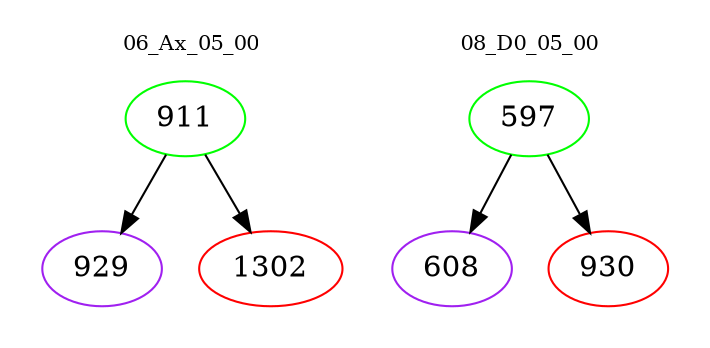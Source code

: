 digraph{
subgraph cluster_0 {
color = white
label = "06_Ax_05_00";
fontsize=10;
T0_911 [label="911", color="green"]
T0_911 -> T0_929 [color="black"]
T0_929 [label="929", color="purple"]
T0_911 -> T0_1302 [color="black"]
T0_1302 [label="1302", color="red"]
}
subgraph cluster_1 {
color = white
label = "08_D0_05_00";
fontsize=10;
T1_597 [label="597", color="green"]
T1_597 -> T1_608 [color="black"]
T1_608 [label="608", color="purple"]
T1_597 -> T1_930 [color="black"]
T1_930 [label="930", color="red"]
}
}
